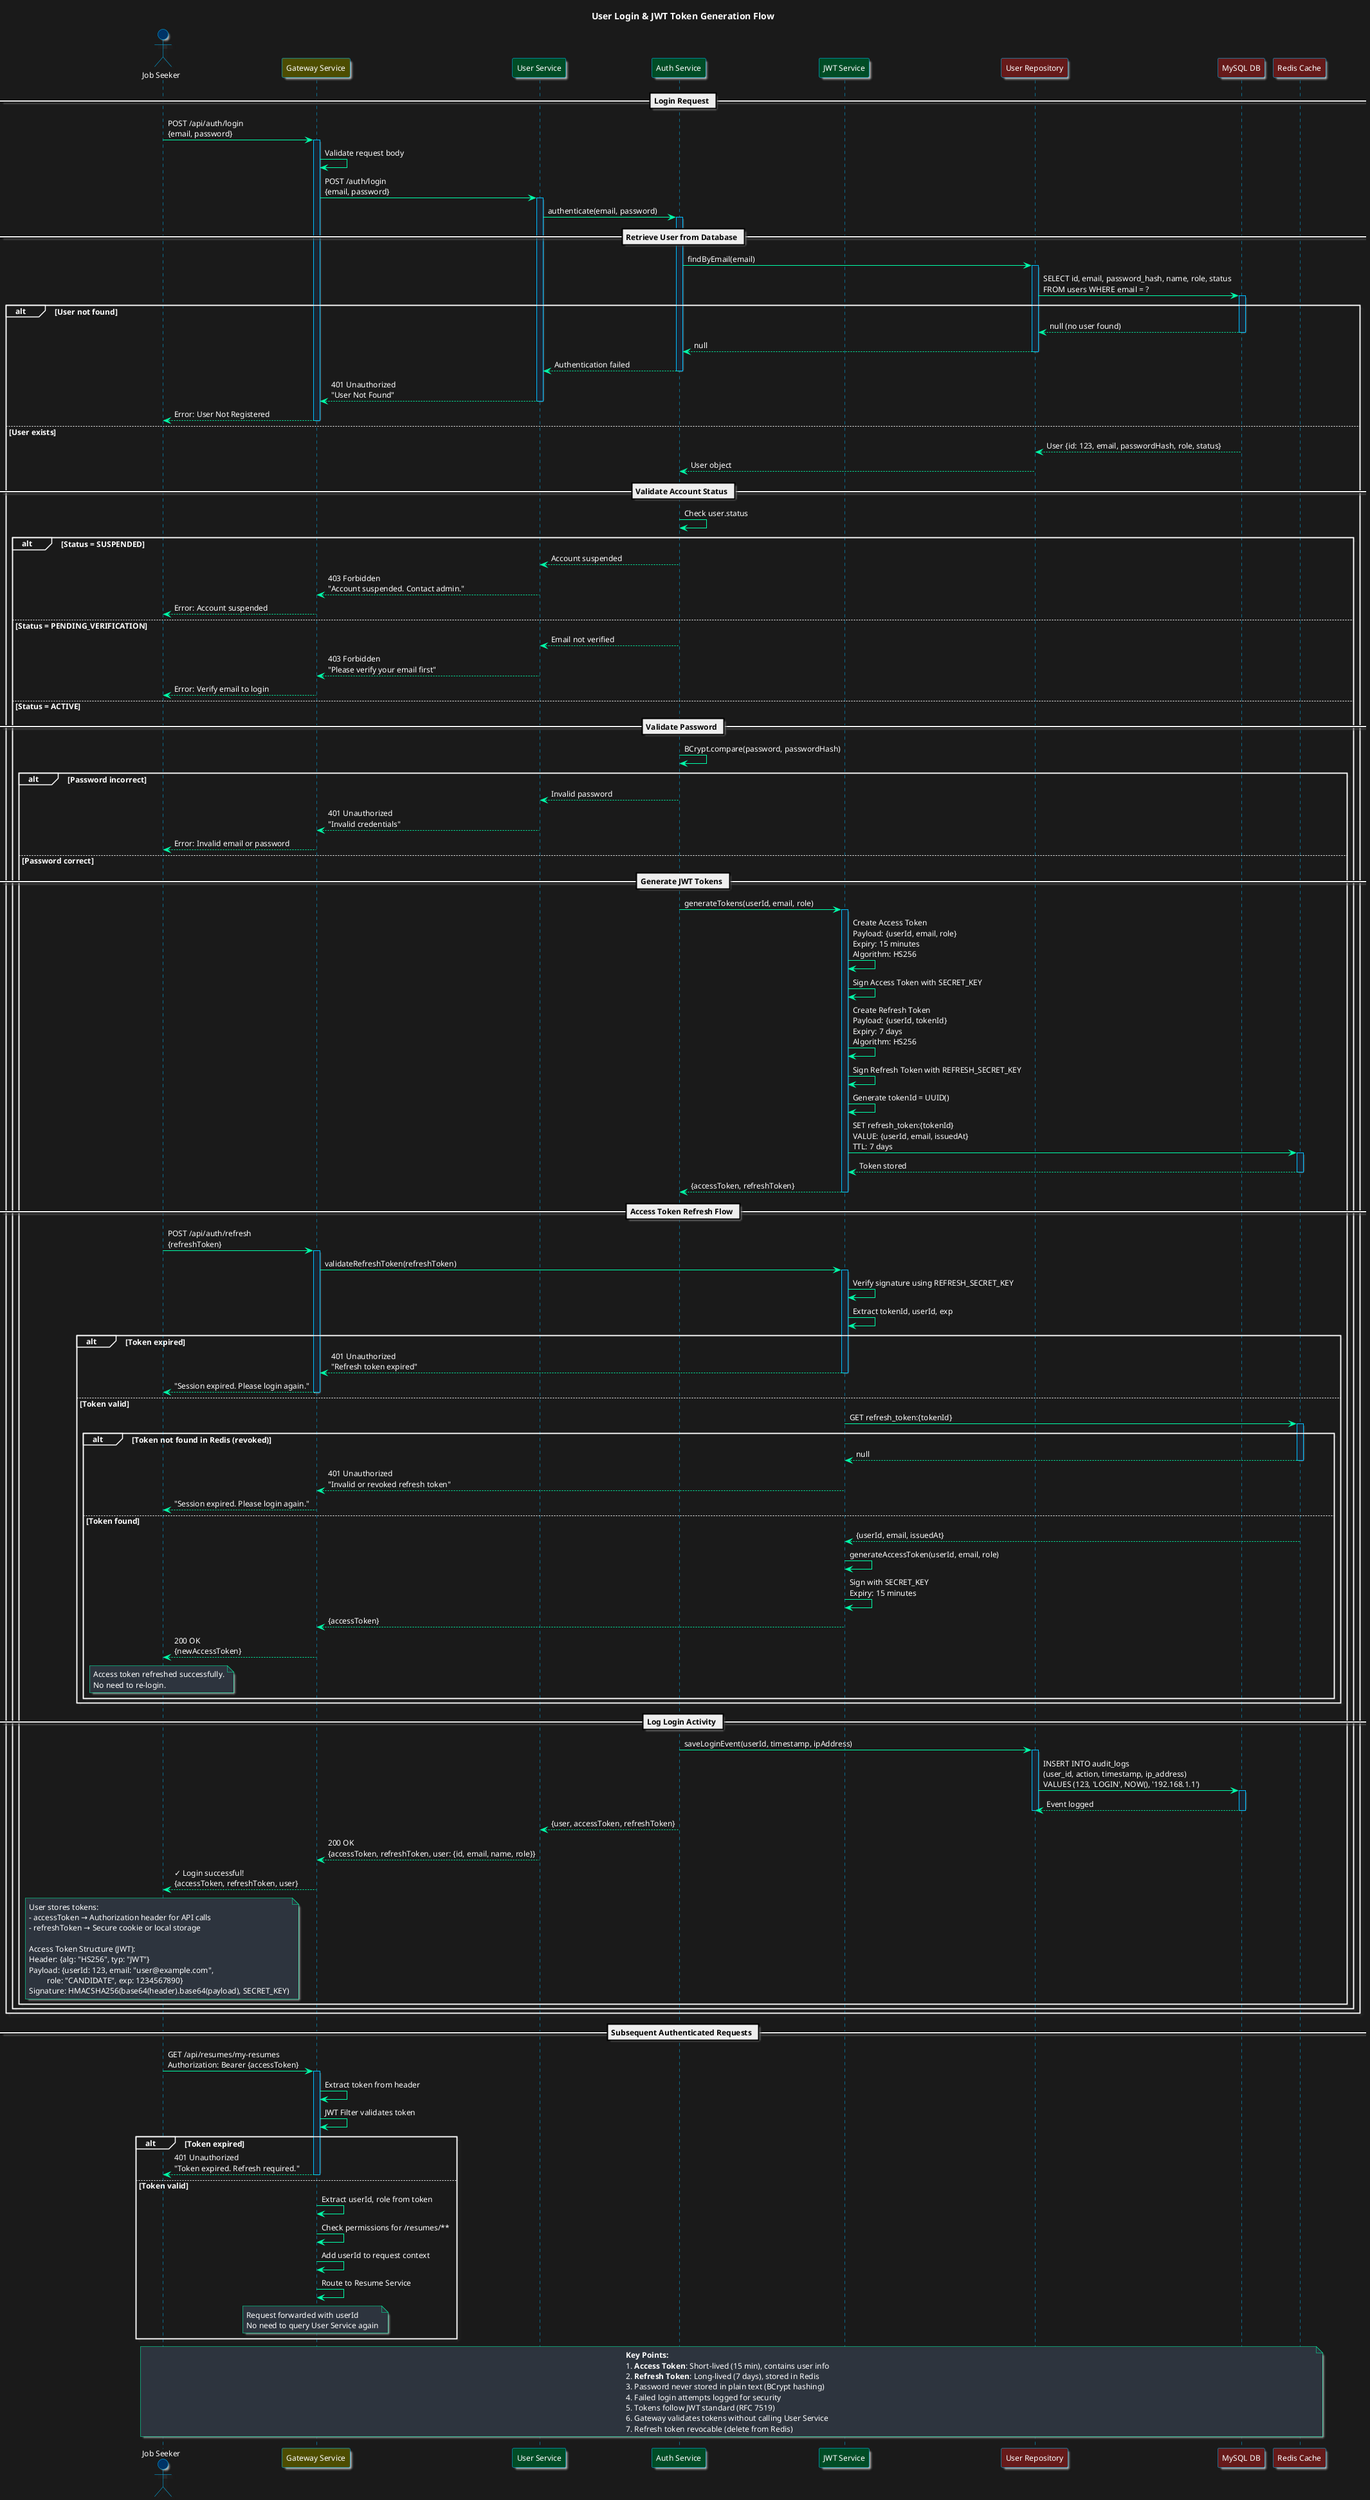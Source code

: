@startuml User Login & JWT Token Generation
skinparam backgroundColor #1a1a1a
skinparam defaultFontName "Segoe UI"
skinparam defaultFontColor #?black:white
skinparam defaultFontSize 12
skinparam shadowing true

skinparam sequence {
    ArrowColor #00ffaa
    ActorBorderColor #00bfff
    ActorBackgroundColor #1a2432
    ActorFontColor #ffffff
    
    ParticipantBorderColor #00bfff
    ParticipantBackgroundColor #1e232b
    ParticipantFontColor #ffffff
    
    LifeLineBorderColor #00bfff
    LifeLineBackgroundColor #1a2432
    
    BoxBorderColor #00bfff
    BoxBackgroundColor #1a1a1a
    BoxFontColor #ffffff
}

skinparam sequenceGroup {
  BorderColor white
  BackgroundColor #1a1a1a
  FontColor #ffffff
}

skinparam note {
    BackgroundColor #2d343e
    BorderColor #00ffaa
    FontColor #ffffff
}

actor "Job Seeker" as User #003366
participant "Gateway Service" as Gateway #4d4d00
participant "User Service" as UserSvc #004d26
participant "Auth Service" as AuthSvc #004d26
participant "JWT Service" as JwtSvc #004d26
participant "User Repository" as UserRepo #661a1a
participant "MySQL DB" as DB #661a1a
participant "Redis Cache" as Redis #661a1a

title User Login & JWT Token Generation Flow

== Login Request ==

User -> Gateway: POST /api/auth/login\n{email, password}
activate Gateway

Gateway -> Gateway: Validate request body
Gateway -> UserSvc: POST /auth/login\n{email, password}
activate UserSvc

UserSvc -> AuthSvc: authenticate(email, password)
activate AuthSvc

== Retrieve User from Database ==

AuthSvc -> UserRepo: findByEmail(email)
activate UserRepo
UserRepo -> DB: SELECT id, email, password_hash, name, role, status\nFROM users WHERE email = ?
activate DB

alt User not found
    DB --> UserRepo: null (no user found)
    deactivate DB
    UserRepo --> AuthSvc: null
    deactivate UserRepo
    AuthSvc --> UserSvc: Authentication failed
    deactivate AuthSvc
    UserSvc --> Gateway: 401 Unauthorized\n"User Not Found"
    deactivate UserSvc
    Gateway --> User: Error: User Not Registered
    deactivate Gateway
else User exists
    DB --> UserRepo: User {id: 123, email, passwordHash, role, status}
    deactivate DB
    UserRepo --> AuthSvc: User object
    deactivate UserRepo
    
    == Validate Account Status ==
    
    AuthSvc -> AuthSvc: Check user.status
    
    alt Status = SUSPENDED
        AuthSvc --> UserSvc: Account suspended
        deactivate AuthSvc
        UserSvc --> Gateway: 403 Forbidden\n"Account suspended. Contact admin."
        deactivate UserSvc
        Gateway --> User: Error: Account suspended
        deactivate Gateway
    else Status = PENDING_VERIFICATION
        AuthSvc --> UserSvc: Email not verified
        deactivate AuthSvc
        UserSvc --> Gateway: 403 Forbidden\n"Please verify your email first"
        deactivate UserSvc
        Gateway --> User: Error: Verify email to login
        deactivate Gateway
    else Status = ACTIVE
        
        == Validate Password ==
        
        AuthSvc -> AuthSvc: BCrypt.compare(password, passwordHash)
        
        alt Password incorrect
            AuthSvc --> UserSvc: Invalid password
            deactivate AuthSvc
            UserSvc --> Gateway: 401 Unauthorized\n"Invalid credentials"
            deactivate UserSvc
            Gateway --> User: Error: Invalid email or password
            deactivate Gateway
        else Password correct
            
            == Generate JWT Tokens ==
            
            AuthSvc -> JwtSvc: generateTokens(userId, email, role)
            activate JwtSvc
            
            JwtSvc -> JwtSvc: Create Access Token\nPayload: {userId, email, role}\nExpiry: 15 minutes\nAlgorithm: HS256
            
            JwtSvc -> JwtSvc: Sign Access Token with SECRET_KEY
            
            JwtSvc -> JwtSvc: Create Refresh Token\nPayload: {userId, tokenId}\nExpiry: 7 days\nAlgorithm: HS256
            
            JwtSvc -> JwtSvc: Sign Refresh Token with REFRESH_SECRET_KEY
            
            JwtSvc -> JwtSvc: Generate tokenId = UUID()
            
            JwtSvc -> Redis: SET refresh_token:{tokenId}\nVALUE: {userId, email, issuedAt}\nTTL: 7 days
            activate Redis
            Redis --> JwtSvc: Token stored
            deactivate Redis
            
            JwtSvc --> AuthSvc: {accessToken, refreshToken}
            deactivate JwtSvc

            == Access Token Refresh Flow ==

            User -> Gateway: POST /api/auth/refresh\n{refreshToken}
            activate Gateway

            Gateway -> JwtSvc: validateRefreshToken(refreshToken)
            activate JwtSvc

            JwtSvc -> JwtSvc: Verify signature using REFRESH_SECRET_KEY
            JwtSvc -> JwtSvc: Extract tokenId, userId, exp

            alt Token expired
                JwtSvc --> Gateway: 401 Unauthorized\n"Refresh token expired"
                deactivate JwtSvc
                Gateway --> User: "Session expired. Please login again."
                deactivate Gateway

            else Token valid
                JwtSvc -> Redis: GET refresh_token:{tokenId}
                activate Redis

                alt Token not found in Redis (revoked)
                    Redis --> JwtSvc: null
                    deactivate Redis
                    JwtSvc --> Gateway: 401 Unauthorized\n"Invalid or revoked refresh token"
                    deactivate JwtSvc
                    Gateway --> User: "Session expired. Please login again."
                    deactivate Gateway

                else Token found
                    Redis --> JwtSvc: {userId, email, issuedAt}
                    deactivate Redis

                    JwtSvc -> JwtSvc: generateAccessToken(userId, email, role)
                    JwtSvc -> JwtSvc: Sign with SECRET_KEY\nExpiry: 15 minutes
                    JwtSvc --> Gateway: {accessToken}
                    deactivate JwtSvc

                    Gateway --> User: 200 OK\n{newAccessToken}
                    deactivate Gateway

                    note over User
                    Access token refreshed successfully.
                    No need to re-login.
                    end note
                end
            end
            
            == Log Login Activity ==
            
            AuthSvc -> UserRepo: saveLoginEvent(userId, timestamp, ipAddress)
            activate UserRepo
            UserRepo -> DB: INSERT INTO audit_logs\n(user_id, action, timestamp, ip_address)\nVALUES (123, 'LOGIN', NOW(), '192.168.1.1')
            activate DB
            DB --> UserRepo: Event logged
            deactivate DB
            deactivate UserRepo
            
            AuthSvc --> UserSvc: {user, accessToken, refreshToken}
            deactivate AuthSvc
            
            UserSvc --> Gateway: 200 OK\n{accessToken, refreshToken, user: {id, email, name, role}}
            deactivate UserSvc
            
            Gateway --> User: ✓ Login successful!\n{accessToken, refreshToken, user}
            deactivate Gateway
            
            note over User
            User stores tokens:
            - accessToken → Authorization header for API calls
            - refreshToken → Secure cookie or local storage
            
            Access Token Structure (JWT):
            Header: {alg: "HS256", typ: "JWT"}
            Payload: {userId: 123, email: "user@example.com", 
                     role: "CANDIDATE", exp: 1234567890}
            Signature: HMACSHA256(base64(header).base64(payload), SECRET_KEY)
            end note
            
        end
    end
end

== Subsequent Authenticated Requests ==

User -> Gateway: GET /api/resumes/my-resumes\nAuthorization: Bearer {accessToken}
activate Gateway

Gateway -> Gateway: Extract token from header
Gateway -> Gateway: JWT Filter validates token

alt Token expired
    Gateway --> User: 401 Unauthorized\n"Token expired. Refresh required."
    deactivate Gateway
else Token valid
    Gateway -> Gateway: Extract userId, role from token
    Gateway -> Gateway: Check permissions for /resumes/**
    Gateway -> Gateway: Add userId to request context
    Gateway -> Gateway: Route to Resume Service
    note over Gateway: Request forwarded with userId\nNo need to query User Service again
end

note over User, Redis
**Key Points:**
1. **Access Token**: Short-lived (15 min), contains user info
2. **Refresh Token**: Long-lived (7 days), stored in Redis
3. Password never stored in plain text (BCrypt hashing)
4. Failed login attempts logged for security
5. Tokens follow JWT standard (RFC 7519)
6. Gateway validates tokens without calling User Service
7. Refresh token revocable (delete from Redis)
end note

@enduml